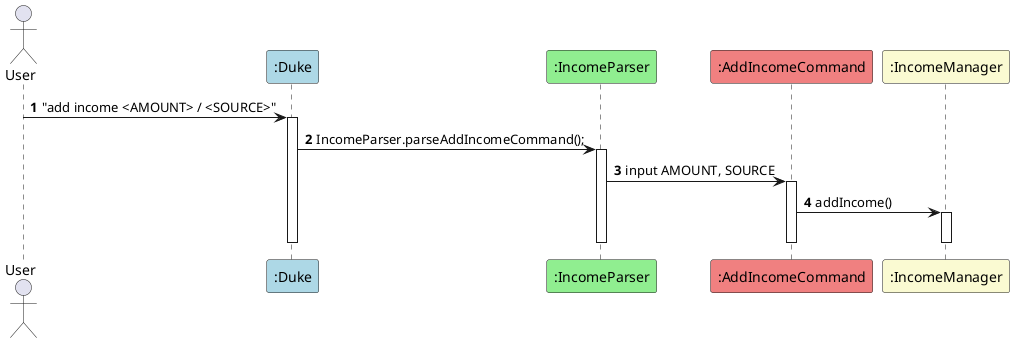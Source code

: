 @startuml
'https://plantuml.com/sequence-diagram
actor User
participant ":Duke" as Duke #LightBlue
participant ":IncomeParser" as IncomeParser #LightGreen
participant ":AddIncomeCommand" as AddIncomeCommand #LightCoral
participant ":IncomeManager" as IncomeManager #LightGoldenRodYellow
autonumber

User -> Duke: "add income <AMOUNT> / <SOURCE>"
activate Duke

Duke -> IncomeParser: IncomeParser.parseAddIncomeCommand();
activate IncomeParser

IncomeParser -> AddIncomeCommand: input AMOUNT, SOURCE
activate AddIncomeCommand

AddIncomeCommand -> IncomeManager: addIncome()
activate IncomeManager
deactivate AddIncomeCommand
deactivate IncomeManager
deactivate IncomeParser
deactivate Duke

@enduml